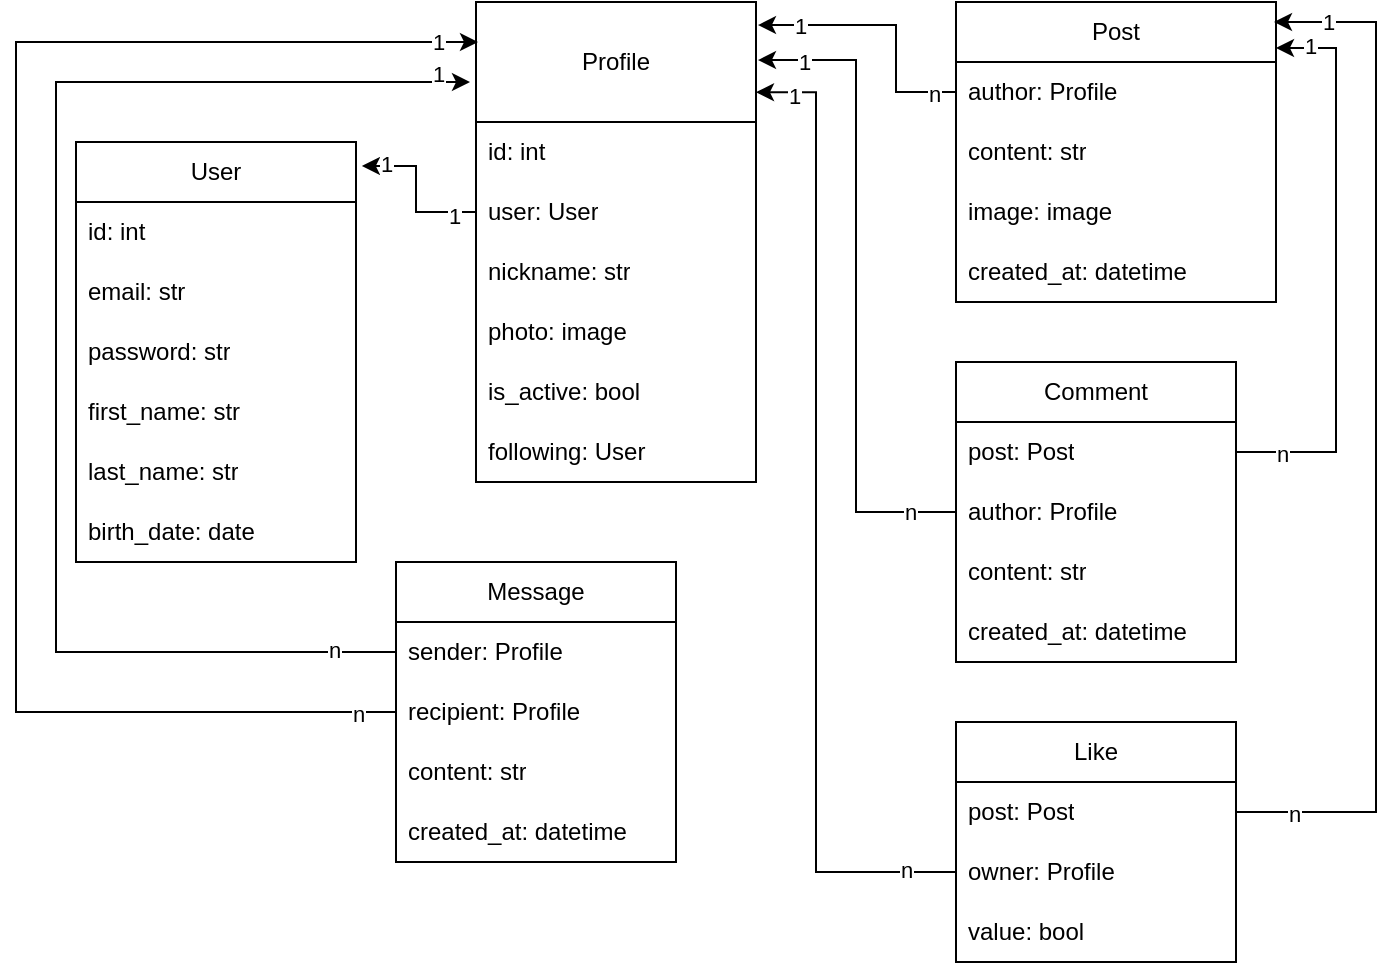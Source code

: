 <mxfile version="22.1.22" type="embed">
  <diagram name="Сторінка-1" id="qjbeGbhkPQluDLdZ4n-W">
    <mxGraphModel dx="660" dy="293" grid="1" gridSize="10" guides="1" tooltips="1" connect="1" arrows="1" fold="1" page="1" pageScale="1" pageWidth="827" pageHeight="1169" math="0" shadow="0">
      <root>
        <mxCell id="0" />
        <mxCell id="1" parent="0" />
        <mxCell id="wa5i-GCasmKYv-Ap6QYX-1" value="User" style="swimlane;fontStyle=0;childLayout=stackLayout;horizontal=1;startSize=30;horizontalStack=0;resizeParent=1;resizeParentMax=0;resizeLast=0;collapsible=1;marginBottom=0;whiteSpace=wrap;html=1;" parent="1" vertex="1">
          <mxGeometry x="80" y="110" width="140" height="210" as="geometry" />
        </mxCell>
        <mxCell id="wa5i-GCasmKYv-Ap6QYX-2" value="id: int" style="text;strokeColor=none;fillColor=none;align=left;verticalAlign=middle;spacingLeft=4;spacingRight=4;overflow=hidden;points=[[0,0.5],[1,0.5]];portConstraint=eastwest;rotatable=0;whiteSpace=wrap;html=1;" parent="wa5i-GCasmKYv-Ap6QYX-1" vertex="1">
          <mxGeometry y="30" width="140" height="30" as="geometry" />
        </mxCell>
        <mxCell id="wa5i-GCasmKYv-Ap6QYX-3" value="email: str" style="text;strokeColor=none;fillColor=none;align=left;verticalAlign=middle;spacingLeft=4;spacingRight=4;overflow=hidden;points=[[0,0.5],[1,0.5]];portConstraint=eastwest;rotatable=0;whiteSpace=wrap;html=1;" parent="wa5i-GCasmKYv-Ap6QYX-1" vertex="1">
          <mxGeometry y="60" width="140" height="30" as="geometry" />
        </mxCell>
        <mxCell id="wa5i-GCasmKYv-Ap6QYX-4" value="password: str" style="text;strokeColor=none;fillColor=none;align=left;verticalAlign=middle;spacingLeft=4;spacingRight=4;overflow=hidden;points=[[0,0.5],[1,0.5]];portConstraint=eastwest;rotatable=0;whiteSpace=wrap;html=1;" parent="wa5i-GCasmKYv-Ap6QYX-1" vertex="1">
          <mxGeometry y="90" width="140" height="30" as="geometry" />
        </mxCell>
        <mxCell id="wa5i-GCasmKYv-Ap6QYX-5" value="first_name: str" style="text;strokeColor=none;fillColor=none;align=left;verticalAlign=middle;spacingLeft=4;spacingRight=4;overflow=hidden;points=[[0,0.5],[1,0.5]];portConstraint=eastwest;rotatable=0;whiteSpace=wrap;html=1;" parent="wa5i-GCasmKYv-Ap6QYX-1" vertex="1">
          <mxGeometry y="120" width="140" height="30" as="geometry" />
        </mxCell>
        <mxCell id="wa5i-GCasmKYv-Ap6QYX-6" value="last_name: str" style="text;strokeColor=none;fillColor=none;align=left;verticalAlign=middle;spacingLeft=4;spacingRight=4;overflow=hidden;points=[[0,0.5],[1,0.5]];portConstraint=eastwest;rotatable=0;whiteSpace=wrap;html=1;" parent="wa5i-GCasmKYv-Ap6QYX-1" vertex="1">
          <mxGeometry y="150" width="140" height="30" as="geometry" />
        </mxCell>
        <mxCell id="wa5i-GCasmKYv-Ap6QYX-8" value="birth_date: date" style="text;strokeColor=none;fillColor=none;align=left;verticalAlign=middle;spacingLeft=4;spacingRight=4;overflow=hidden;points=[[0,0.5],[1,0.5]];portConstraint=eastwest;rotatable=0;whiteSpace=wrap;html=1;" parent="wa5i-GCasmKYv-Ap6QYX-1" vertex="1">
          <mxGeometry y="180" width="140" height="30" as="geometry" />
        </mxCell>
        <mxCell id="wa5i-GCasmKYv-Ap6QYX-11" value="Post" style="swimlane;fontStyle=0;childLayout=stackLayout;horizontal=1;startSize=30;horizontalStack=0;resizeParent=1;resizeParentMax=0;resizeLast=0;collapsible=1;marginBottom=0;whiteSpace=wrap;html=1;" parent="1" vertex="1">
          <mxGeometry x="520" y="40" width="160" height="150" as="geometry" />
        </mxCell>
        <mxCell id="wa5i-GCasmKYv-Ap6QYX-12" value="author: Profile" style="text;strokeColor=none;fillColor=none;align=left;verticalAlign=middle;spacingLeft=4;spacingRight=4;overflow=hidden;points=[[0,0.5],[1,0.5]];portConstraint=eastwest;rotatable=0;whiteSpace=wrap;html=1;" parent="wa5i-GCasmKYv-Ap6QYX-11" vertex="1">
          <mxGeometry y="30" width="160" height="30" as="geometry" />
        </mxCell>
        <mxCell id="wa5i-GCasmKYv-Ap6QYX-13" value="content: str" style="text;strokeColor=none;fillColor=none;align=left;verticalAlign=middle;spacingLeft=4;spacingRight=4;overflow=hidden;points=[[0,0.5],[1,0.5]];portConstraint=eastwest;rotatable=0;whiteSpace=wrap;html=1;" parent="wa5i-GCasmKYv-Ap6QYX-11" vertex="1">
          <mxGeometry y="60" width="160" height="30" as="geometry" />
        </mxCell>
        <mxCell id="wa5i-GCasmKYv-Ap6QYX-14" value="image: image" style="text;strokeColor=none;fillColor=none;align=left;verticalAlign=middle;spacingLeft=4;spacingRight=4;overflow=hidden;points=[[0,0.5],[1,0.5]];portConstraint=eastwest;rotatable=0;whiteSpace=wrap;html=1;" parent="wa5i-GCasmKYv-Ap6QYX-11" vertex="1">
          <mxGeometry y="90" width="160" height="30" as="geometry" />
        </mxCell>
        <mxCell id="wa5i-GCasmKYv-Ap6QYX-15" value="created_at: datetime" style="text;strokeColor=none;fillColor=none;align=left;verticalAlign=middle;spacingLeft=4;spacingRight=4;overflow=hidden;points=[[0,0.5],[1,0.5]];portConstraint=eastwest;rotatable=0;whiteSpace=wrap;html=1;" parent="wa5i-GCasmKYv-Ap6QYX-11" vertex="1">
          <mxGeometry y="120" width="160" height="30" as="geometry" />
        </mxCell>
        <mxCell id="wa5i-GCasmKYv-Ap6QYX-17" value="Like" style="swimlane;fontStyle=0;childLayout=stackLayout;horizontal=1;startSize=30;horizontalStack=0;resizeParent=1;resizeParentMax=0;resizeLast=0;collapsible=1;marginBottom=0;whiteSpace=wrap;html=1;" parent="1" vertex="1">
          <mxGeometry x="520" y="400" width="140" height="120" as="geometry" />
        </mxCell>
        <mxCell id="wa5i-GCasmKYv-Ap6QYX-19" value="post: Post" style="text;strokeColor=none;fillColor=none;align=left;verticalAlign=middle;spacingLeft=4;spacingRight=4;overflow=hidden;points=[[0,0.5],[1,0.5]];portConstraint=eastwest;rotatable=0;whiteSpace=wrap;html=1;" parent="wa5i-GCasmKYv-Ap6QYX-17" vertex="1">
          <mxGeometry y="30" width="140" height="30" as="geometry" />
        </mxCell>
        <mxCell id="wa5i-GCasmKYv-Ap6QYX-20" value="owner: Profile" style="text;strokeColor=none;fillColor=none;align=left;verticalAlign=middle;spacingLeft=4;spacingRight=4;overflow=hidden;points=[[0,0.5],[1,0.5]];portConstraint=eastwest;rotatable=0;whiteSpace=wrap;html=1;" parent="wa5i-GCasmKYv-Ap6QYX-17" vertex="1">
          <mxGeometry y="60" width="140" height="30" as="geometry" />
        </mxCell>
        <mxCell id="wa5i-GCasmKYv-Ap6QYX-18" value="value: bool" style="text;strokeColor=none;fillColor=none;align=left;verticalAlign=middle;spacingLeft=4;spacingRight=4;overflow=hidden;points=[[0,0.5],[1,0.5]];portConstraint=eastwest;rotatable=0;whiteSpace=wrap;html=1;" parent="wa5i-GCasmKYv-Ap6QYX-17" vertex="1">
          <mxGeometry y="90" width="140" height="30" as="geometry" />
        </mxCell>
        <mxCell id="wa5i-GCasmKYv-Ap6QYX-21" value="Profile" style="swimlane;fontStyle=0;childLayout=stackLayout;horizontal=1;startSize=60;horizontalStack=0;resizeParent=1;resizeParentMax=0;resizeLast=0;collapsible=1;marginBottom=0;whiteSpace=wrap;html=1;" parent="1" vertex="1">
          <mxGeometry x="280" y="40" width="140" height="240" as="geometry" />
        </mxCell>
        <mxCell id="wa5i-GCasmKYv-Ap6QYX-22" value="id: int" style="text;strokeColor=none;fillColor=none;align=left;verticalAlign=middle;spacingLeft=4;spacingRight=4;overflow=hidden;points=[[0,0.5],[1,0.5]];portConstraint=eastwest;rotatable=0;whiteSpace=wrap;html=1;" parent="wa5i-GCasmKYv-Ap6QYX-21" vertex="1">
          <mxGeometry y="60" width="140" height="30" as="geometry" />
        </mxCell>
        <mxCell id="wa5i-GCasmKYv-Ap6QYX-27" value="user: User" style="text;strokeColor=none;fillColor=none;align=left;verticalAlign=middle;spacingLeft=4;spacingRight=4;overflow=hidden;points=[[0,0.5],[1,0.5]];portConstraint=eastwest;rotatable=0;whiteSpace=wrap;html=1;" parent="wa5i-GCasmKYv-Ap6QYX-21" vertex="1">
          <mxGeometry y="90" width="140" height="30" as="geometry" />
        </mxCell>
        <mxCell id="wa5i-GCasmKYv-Ap6QYX-29" value="nickname: str" style="text;strokeColor=none;fillColor=none;align=left;verticalAlign=middle;spacingLeft=4;spacingRight=4;overflow=hidden;points=[[0,0.5],[1,0.5]];portConstraint=eastwest;rotatable=0;whiteSpace=wrap;html=1;" parent="wa5i-GCasmKYv-Ap6QYX-21" vertex="1">
          <mxGeometry y="120" width="140" height="30" as="geometry" />
        </mxCell>
        <mxCell id="wa5i-GCasmKYv-Ap6QYX-30" value="photo: image" style="text;strokeColor=none;fillColor=none;align=left;verticalAlign=middle;spacingLeft=4;spacingRight=4;overflow=hidden;points=[[0,0.5],[1,0.5]];portConstraint=eastwest;rotatable=0;whiteSpace=wrap;html=1;" parent="wa5i-GCasmKYv-Ap6QYX-21" vertex="1">
          <mxGeometry y="150" width="140" height="30" as="geometry" />
        </mxCell>
        <mxCell id="wa5i-GCasmKYv-Ap6QYX-32" value="is_active: bool" style="text;strokeColor=none;fillColor=none;align=left;verticalAlign=middle;spacingLeft=4;spacingRight=4;overflow=hidden;points=[[0,0.5],[1,0.5]];portConstraint=eastwest;rotatable=0;whiteSpace=wrap;html=1;" parent="wa5i-GCasmKYv-Ap6QYX-21" vertex="1">
          <mxGeometry y="180" width="140" height="30" as="geometry" />
        </mxCell>
        <mxCell id="wa5i-GCasmKYv-Ap6QYX-33" value="following: User" style="text;strokeColor=none;fillColor=none;align=left;verticalAlign=middle;spacingLeft=4;spacingRight=4;overflow=hidden;points=[[0,0.5],[1,0.5]];portConstraint=eastwest;rotatable=0;whiteSpace=wrap;html=1;" parent="wa5i-GCasmKYv-Ap6QYX-21" vertex="1">
          <mxGeometry y="210" width="140" height="30" as="geometry" />
        </mxCell>
        <mxCell id="wa5i-GCasmKYv-Ap6QYX-34" style="edgeStyle=orthogonalEdgeStyle;rounded=0;orthogonalLoop=1;jettySize=auto;html=1;exitX=0;exitY=0.5;exitDx=0;exitDy=0;entryX=1.021;entryY=0.057;entryDx=0;entryDy=0;entryPerimeter=0;" parent="1" source="wa5i-GCasmKYv-Ap6QYX-27" target="wa5i-GCasmKYv-Ap6QYX-1" edge="1">
          <mxGeometry relative="1" as="geometry" />
        </mxCell>
        <mxCell id="wa5i-GCasmKYv-Ap6QYX-35" value="1" style="edgeLabel;html=1;align=center;verticalAlign=middle;resizable=0;points=[];" parent="wa5i-GCasmKYv-Ap6QYX-34" vertex="1" connectable="0">
          <mxGeometry x="0.707" y="-1" relative="1" as="geometry">
            <mxPoint as="offset" />
          </mxGeometry>
        </mxCell>
        <mxCell id="wa5i-GCasmKYv-Ap6QYX-36" value="1" style="edgeLabel;html=1;align=center;verticalAlign=middle;resizable=0;points=[];" parent="wa5i-GCasmKYv-Ap6QYX-34" vertex="1" connectable="0">
          <mxGeometry x="-0.723" y="2" relative="1" as="geometry">
            <mxPoint as="offset" />
          </mxGeometry>
        </mxCell>
        <mxCell id="wa5i-GCasmKYv-Ap6QYX-38" style="edgeStyle=orthogonalEdgeStyle;rounded=0;orthogonalLoop=1;jettySize=auto;html=1;exitX=0;exitY=0.5;exitDx=0;exitDy=0;entryX=1.007;entryY=0.048;entryDx=0;entryDy=0;entryPerimeter=0;" parent="1" source="wa5i-GCasmKYv-Ap6QYX-12" target="wa5i-GCasmKYv-Ap6QYX-21" edge="1">
          <mxGeometry relative="1" as="geometry">
            <Array as="points">
              <mxPoint x="490" y="85" />
              <mxPoint x="490" y="52" />
            </Array>
          </mxGeometry>
        </mxCell>
        <mxCell id="wa5i-GCasmKYv-Ap6QYX-39" value="n" style="edgeLabel;html=1;align=center;verticalAlign=middle;resizable=0;points=[];" parent="wa5i-GCasmKYv-Ap6QYX-38" vertex="1" connectable="0">
          <mxGeometry x="-0.824" y="1" relative="1" as="geometry">
            <mxPoint as="offset" />
          </mxGeometry>
        </mxCell>
        <mxCell id="wa5i-GCasmKYv-Ap6QYX-40" value="1" style="edgeLabel;html=1;align=center;verticalAlign=middle;resizable=0;points=[];" parent="wa5i-GCasmKYv-Ap6QYX-38" vertex="1" connectable="0">
          <mxGeometry x="0.686" relative="1" as="geometry">
            <mxPoint as="offset" />
          </mxGeometry>
        </mxCell>
        <mxCell id="wa5i-GCasmKYv-Ap6QYX-41" value="Comment" style="swimlane;fontStyle=0;childLayout=stackLayout;horizontal=1;startSize=30;horizontalStack=0;resizeParent=1;resizeParentMax=0;resizeLast=0;collapsible=1;marginBottom=0;whiteSpace=wrap;html=1;" parent="1" vertex="1">
          <mxGeometry x="520" y="220" width="140" height="150" as="geometry" />
        </mxCell>
        <mxCell id="wa5i-GCasmKYv-Ap6QYX-42" value="post: Post" style="text;strokeColor=none;fillColor=none;align=left;verticalAlign=middle;spacingLeft=4;spacingRight=4;overflow=hidden;points=[[0,0.5],[1,0.5]];portConstraint=eastwest;rotatable=0;whiteSpace=wrap;html=1;" parent="wa5i-GCasmKYv-Ap6QYX-41" vertex="1">
          <mxGeometry y="30" width="140" height="30" as="geometry" />
        </mxCell>
        <mxCell id="wa5i-GCasmKYv-Ap6QYX-43" value="author: Profile" style="text;strokeColor=none;fillColor=none;align=left;verticalAlign=middle;spacingLeft=4;spacingRight=4;overflow=hidden;points=[[0,0.5],[1,0.5]];portConstraint=eastwest;rotatable=0;whiteSpace=wrap;html=1;" parent="wa5i-GCasmKYv-Ap6QYX-41" vertex="1">
          <mxGeometry y="60" width="140" height="30" as="geometry" />
        </mxCell>
        <mxCell id="wa5i-GCasmKYv-Ap6QYX-44" value="content: str" style="text;strokeColor=none;fillColor=none;align=left;verticalAlign=middle;spacingLeft=4;spacingRight=4;overflow=hidden;points=[[0,0.5],[1,0.5]];portConstraint=eastwest;rotatable=0;whiteSpace=wrap;html=1;" parent="wa5i-GCasmKYv-Ap6QYX-41" vertex="1">
          <mxGeometry y="90" width="140" height="30" as="geometry" />
        </mxCell>
        <mxCell id="wa5i-GCasmKYv-Ap6QYX-45" value="created_at: datetime" style="text;strokeColor=none;fillColor=none;align=left;verticalAlign=middle;spacingLeft=4;spacingRight=4;overflow=hidden;points=[[0,0.5],[1,0.5]];portConstraint=eastwest;rotatable=0;whiteSpace=wrap;html=1;" parent="wa5i-GCasmKYv-Ap6QYX-41" vertex="1">
          <mxGeometry y="120" width="140" height="30" as="geometry" />
        </mxCell>
        <mxCell id="wa5i-GCasmKYv-Ap6QYX-49" style="edgeStyle=orthogonalEdgeStyle;rounded=0;orthogonalLoop=1;jettySize=auto;html=1;exitX=1;exitY=0.5;exitDx=0;exitDy=0;" parent="1" source="wa5i-GCasmKYv-Ap6QYX-19" edge="1">
          <mxGeometry relative="1" as="geometry">
            <mxPoint x="679" y="50" as="targetPoint" />
            <Array as="points">
              <mxPoint x="730" y="445" />
              <mxPoint x="730" y="50" />
              <mxPoint x="679" y="50" />
            </Array>
          </mxGeometry>
        </mxCell>
        <mxCell id="wa5i-GCasmKYv-Ap6QYX-50" value="n" style="edgeLabel;html=1;align=center;verticalAlign=middle;resizable=0;points=[];" parent="wa5i-GCasmKYv-Ap6QYX-49" vertex="1" connectable="0">
          <mxGeometry x="-0.888" y="-1" relative="1" as="geometry">
            <mxPoint as="offset" />
          </mxGeometry>
        </mxCell>
        <mxCell id="wa5i-GCasmKYv-Ap6QYX-51" value="1" style="edgeLabel;html=1;align=center;verticalAlign=middle;resizable=0;points=[];" parent="wa5i-GCasmKYv-Ap6QYX-49" vertex="1" connectable="0">
          <mxGeometry x="0.895" relative="1" as="geometry">
            <mxPoint as="offset" />
          </mxGeometry>
        </mxCell>
        <mxCell id="wa5i-GCasmKYv-Ap6QYX-52" style="edgeStyle=orthogonalEdgeStyle;rounded=0;orthogonalLoop=1;jettySize=auto;html=1;exitX=1;exitY=0.5;exitDx=0;exitDy=0;entryX=1;entryY=0.153;entryDx=0;entryDy=0;entryPerimeter=0;" parent="1" source="wa5i-GCasmKYv-Ap6QYX-42" target="wa5i-GCasmKYv-Ap6QYX-11" edge="1">
          <mxGeometry relative="1" as="geometry">
            <Array as="points">
              <mxPoint x="710" y="265" />
              <mxPoint x="710" y="63" />
            </Array>
          </mxGeometry>
        </mxCell>
        <mxCell id="wa5i-GCasmKYv-Ap6QYX-53" value="1" style="edgeLabel;html=1;align=center;verticalAlign=middle;resizable=0;points=[];" parent="wa5i-GCasmKYv-Ap6QYX-52" vertex="1" connectable="0">
          <mxGeometry x="0.879" y="-1" relative="1" as="geometry">
            <mxPoint as="offset" />
          </mxGeometry>
        </mxCell>
        <mxCell id="wa5i-GCasmKYv-Ap6QYX-54" value="n" style="edgeLabel;html=1;align=center;verticalAlign=middle;resizable=0;points=[];" parent="wa5i-GCasmKYv-Ap6QYX-52" vertex="1" connectable="0">
          <mxGeometry x="-0.837" y="-1" relative="1" as="geometry">
            <mxPoint as="offset" />
          </mxGeometry>
        </mxCell>
        <mxCell id="wa5i-GCasmKYv-Ap6QYX-56" style="edgeStyle=orthogonalEdgeStyle;rounded=0;orthogonalLoop=1;jettySize=auto;html=1;exitX=0;exitY=0.5;exitDx=0;exitDy=0;entryX=1.007;entryY=0.121;entryDx=0;entryDy=0;entryPerimeter=0;" parent="1" source="wa5i-GCasmKYv-Ap6QYX-43" target="wa5i-GCasmKYv-Ap6QYX-21" edge="1">
          <mxGeometry relative="1" as="geometry">
            <mxPoint x="422" y="70" as="targetPoint" />
            <Array as="points">
              <mxPoint x="470" y="295" />
              <mxPoint x="470" y="69" />
            </Array>
          </mxGeometry>
        </mxCell>
        <mxCell id="wa5i-GCasmKYv-Ap6QYX-57" value="n" style="edgeLabel;html=1;align=center;verticalAlign=middle;resizable=0;points=[];" parent="wa5i-GCasmKYv-Ap6QYX-56" vertex="1" connectable="0">
          <mxGeometry x="-0.859" relative="1" as="geometry">
            <mxPoint as="offset" />
          </mxGeometry>
        </mxCell>
        <mxCell id="wa5i-GCasmKYv-Ap6QYX-58" value="1" style="edgeLabel;html=1;align=center;verticalAlign=middle;resizable=0;points=[];" parent="wa5i-GCasmKYv-Ap6QYX-56" vertex="1" connectable="0">
          <mxGeometry x="0.858" y="1" relative="1" as="geometry">
            <mxPoint as="offset" />
          </mxGeometry>
        </mxCell>
        <mxCell id="wa5i-GCasmKYv-Ap6QYX-60" style="edgeStyle=orthogonalEdgeStyle;rounded=0;orthogonalLoop=1;jettySize=auto;html=1;exitX=0;exitY=0.5;exitDx=0;exitDy=0;entryX=1;entryY=0.188;entryDx=0;entryDy=0;entryPerimeter=0;" parent="1" source="wa5i-GCasmKYv-Ap6QYX-20" target="wa5i-GCasmKYv-Ap6QYX-21" edge="1">
          <mxGeometry relative="1" as="geometry">
            <Array as="points">
              <mxPoint x="450" y="475" />
              <mxPoint x="450" y="85" />
            </Array>
          </mxGeometry>
        </mxCell>
        <mxCell id="wa5i-GCasmKYv-Ap6QYX-61" value="1" style="edgeLabel;html=1;align=center;verticalAlign=middle;resizable=0;points=[];" parent="wa5i-GCasmKYv-Ap6QYX-60" vertex="1" connectable="0">
          <mxGeometry x="0.922" y="2" relative="1" as="geometry">
            <mxPoint as="offset" />
          </mxGeometry>
        </mxCell>
        <mxCell id="wa5i-GCasmKYv-Ap6QYX-62" value="n" style="edgeLabel;html=1;align=center;verticalAlign=middle;resizable=0;points=[];" parent="wa5i-GCasmKYv-Ap6QYX-60" vertex="1" connectable="0">
          <mxGeometry x="-0.898" y="-1" relative="1" as="geometry">
            <mxPoint as="offset" />
          </mxGeometry>
        </mxCell>
        <mxCell id="wa5i-GCasmKYv-Ap6QYX-63" value="Message" style="swimlane;fontStyle=0;childLayout=stackLayout;horizontal=1;startSize=30;horizontalStack=0;resizeParent=1;resizeParentMax=0;resizeLast=0;collapsible=1;marginBottom=0;whiteSpace=wrap;html=1;" parent="1" vertex="1">
          <mxGeometry x="240" y="320" width="140" height="150" as="geometry" />
        </mxCell>
        <mxCell id="wa5i-GCasmKYv-Ap6QYX-64" value="sender: Profile" style="text;strokeColor=none;fillColor=none;align=left;verticalAlign=middle;spacingLeft=4;spacingRight=4;overflow=hidden;points=[[0,0.5],[1,0.5]];portConstraint=eastwest;rotatable=0;whiteSpace=wrap;html=1;" parent="wa5i-GCasmKYv-Ap6QYX-63" vertex="1">
          <mxGeometry y="30" width="140" height="30" as="geometry" />
        </mxCell>
        <mxCell id="wa5i-GCasmKYv-Ap6QYX-65" value="recipient: Profile" style="text;strokeColor=none;fillColor=none;align=left;verticalAlign=middle;spacingLeft=4;spacingRight=4;overflow=hidden;points=[[0,0.5],[1,0.5]];portConstraint=eastwest;rotatable=0;whiteSpace=wrap;html=1;" parent="wa5i-GCasmKYv-Ap6QYX-63" vertex="1">
          <mxGeometry y="60" width="140" height="30" as="geometry" />
        </mxCell>
        <mxCell id="wa5i-GCasmKYv-Ap6QYX-66" value="content: str" style="text;strokeColor=none;fillColor=none;align=left;verticalAlign=middle;spacingLeft=4;spacingRight=4;overflow=hidden;points=[[0,0.5],[1,0.5]];portConstraint=eastwest;rotatable=0;whiteSpace=wrap;html=1;" parent="wa5i-GCasmKYv-Ap6QYX-63" vertex="1">
          <mxGeometry y="90" width="140" height="30" as="geometry" />
        </mxCell>
        <mxCell id="wa5i-GCasmKYv-Ap6QYX-67" value="created_at: datetime" style="text;strokeColor=none;fillColor=none;align=left;verticalAlign=middle;spacingLeft=4;spacingRight=4;overflow=hidden;points=[[0,0.5],[1,0.5]];portConstraint=eastwest;rotatable=0;whiteSpace=wrap;html=1;" parent="wa5i-GCasmKYv-Ap6QYX-63" vertex="1">
          <mxGeometry y="120" width="140" height="30" as="geometry" />
        </mxCell>
        <mxCell id="wa5i-GCasmKYv-Ap6QYX-68" style="edgeStyle=orthogonalEdgeStyle;rounded=0;orthogonalLoop=1;jettySize=auto;html=1;exitX=0;exitY=0.5;exitDx=0;exitDy=0;" parent="1" source="wa5i-GCasmKYv-Ap6QYX-64" edge="1">
          <mxGeometry relative="1" as="geometry">
            <mxPoint x="277" y="80" as="targetPoint" />
            <Array as="points">
              <mxPoint x="70" y="365" />
              <mxPoint x="70" y="80" />
            </Array>
          </mxGeometry>
        </mxCell>
        <mxCell id="wa5i-GCasmKYv-Ap6QYX-71" value="1" style="edgeLabel;html=1;align=center;verticalAlign=middle;resizable=0;points=[];" parent="wa5i-GCasmKYv-Ap6QYX-68" vertex="1" connectable="0">
          <mxGeometry x="0.952" y="4" relative="1" as="geometry">
            <mxPoint as="offset" />
          </mxGeometry>
        </mxCell>
        <mxCell id="wa5i-GCasmKYv-Ap6QYX-72" value="n" style="edgeLabel;html=1;align=center;verticalAlign=middle;resizable=0;points=[];" parent="wa5i-GCasmKYv-Ap6QYX-68" vertex="1" connectable="0">
          <mxGeometry x="-0.906" y="-1" relative="1" as="geometry">
            <mxPoint as="offset" />
          </mxGeometry>
        </mxCell>
        <mxCell id="wa5i-GCasmKYv-Ap6QYX-69" style="edgeStyle=orthogonalEdgeStyle;rounded=0;orthogonalLoop=1;jettySize=auto;html=1;exitX=0;exitY=0.5;exitDx=0;exitDy=0;" parent="1" source="wa5i-GCasmKYv-Ap6QYX-65" edge="1">
          <mxGeometry relative="1" as="geometry">
            <mxPoint x="281" y="60" as="targetPoint" />
            <Array as="points">
              <mxPoint x="50" y="395" />
              <mxPoint x="50" y="60" />
              <mxPoint x="281" y="60" />
            </Array>
          </mxGeometry>
        </mxCell>
        <mxCell id="wa5i-GCasmKYv-Ap6QYX-70" value="1" style="edgeLabel;html=1;align=center;verticalAlign=middle;resizable=0;points=[];" parent="wa5i-GCasmKYv-Ap6QYX-69" vertex="1" connectable="0">
          <mxGeometry x="0.947" relative="1" as="geometry">
            <mxPoint as="offset" />
          </mxGeometry>
        </mxCell>
        <mxCell id="wa5i-GCasmKYv-Ap6QYX-73" value="n" style="edgeLabel;html=1;align=center;verticalAlign=middle;resizable=0;points=[];" parent="wa5i-GCasmKYv-Ap6QYX-69" vertex="1" connectable="0">
          <mxGeometry x="-0.95" y="1" relative="1" as="geometry">
            <mxPoint as="offset" />
          </mxGeometry>
        </mxCell>
      </root>
    </mxGraphModel>
  </diagram>
</mxfile>

